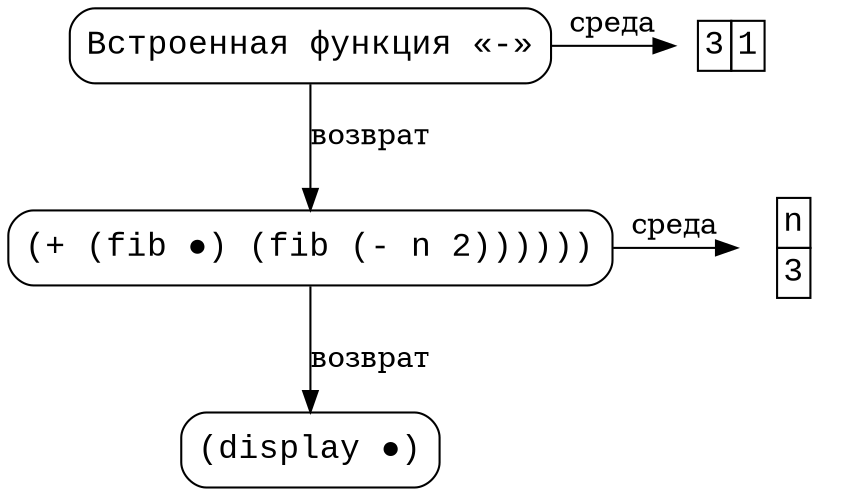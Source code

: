 digraph {
  fontname="Courier New";
  node [shape=rect, style=rounded, fontname="Courier New", fontsize=16];

  f2 [
    label="Встроенная функция «-»"
  ]
  e2 [
    shape=none,
    label=<
      <table border="0" cellborder="1" cellspacing="0">
      <tr><td>3</td><td>1</td></tr>
      </table>
    >
  ];
  f2 -> e2 [ label="среда" ];
  { rank=same; f2, e2; }

  f1 [
    label=
      "(+ (fib ●) (fib (- n 2))))))\n",
  ];
  f2 -> f1 [label="возврат"];
  e1 [
    shape=none,
    label=<
      <table border="0" cellborder="1" cellspacing="0">
      <tr><td>n</td></tr>
      <tr><td>3</td></tr>
      </table>
    >
  ];
  f1 -> e1 [label="среда"];
  { rank=same; f1, e1; }

  f0 [label="(display ●)"];
  f1 -> f0 [label="возврат"];
}